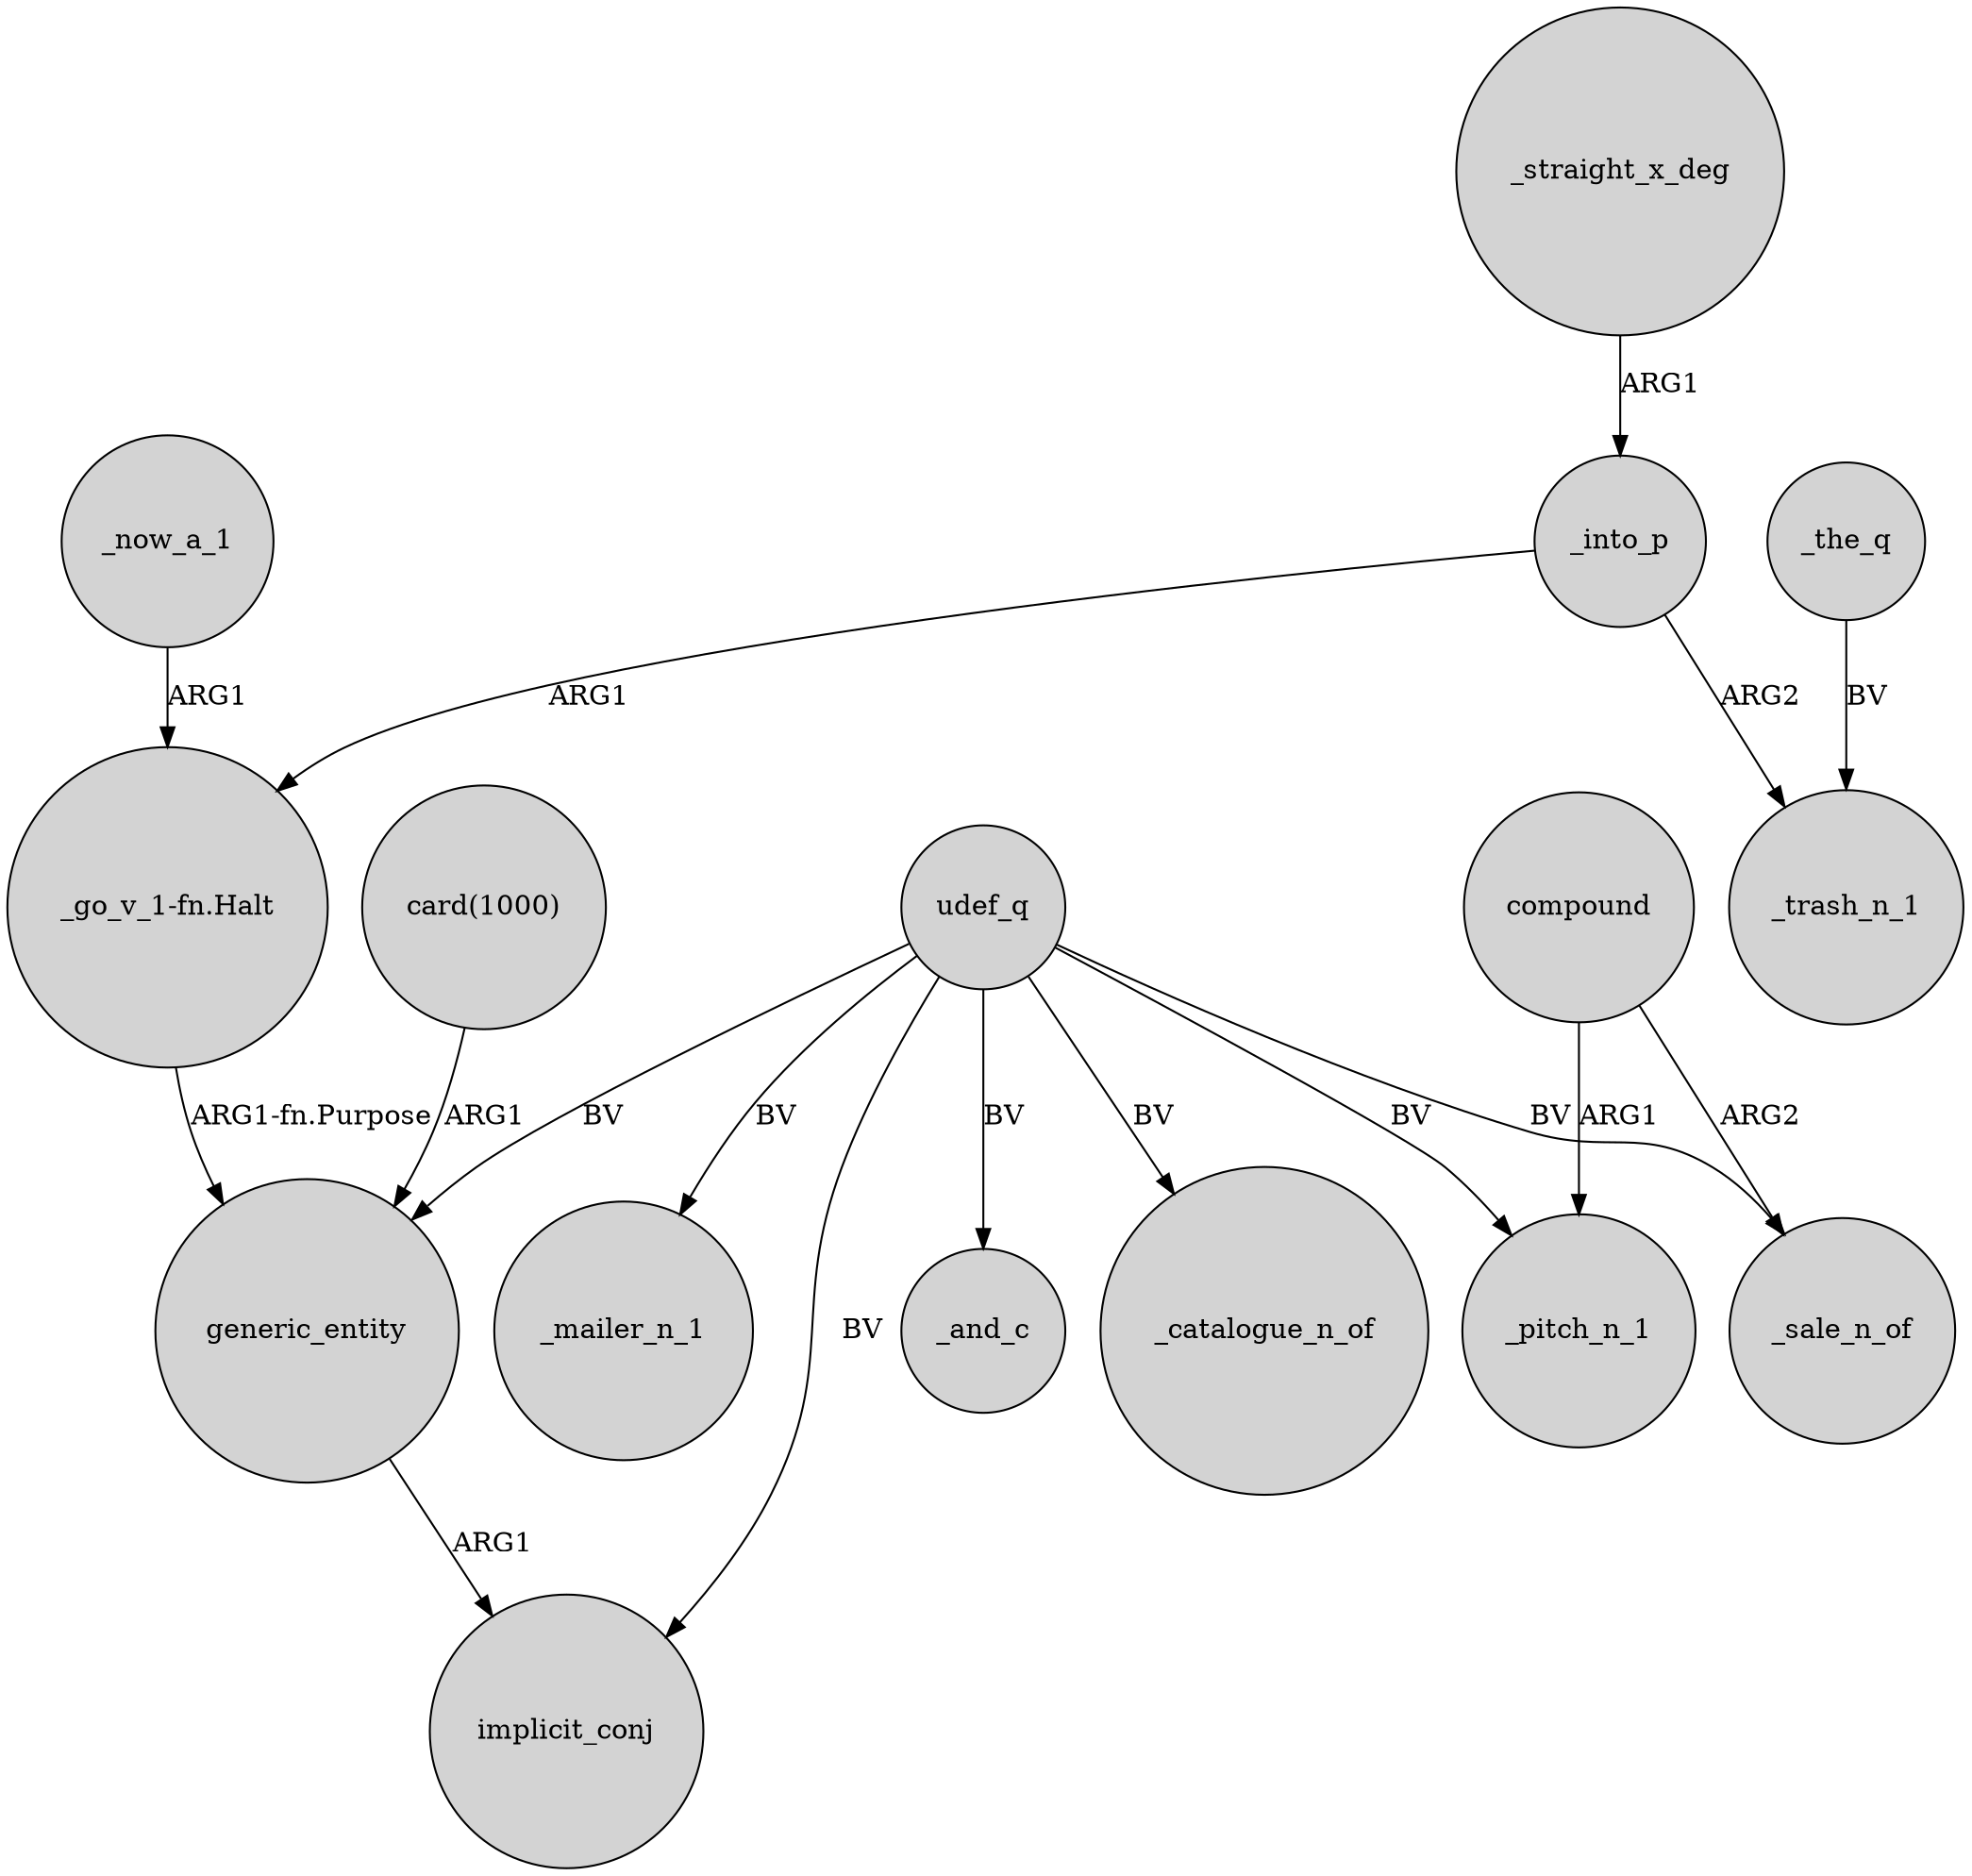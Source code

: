 digraph {
	node [shape=circle style=filled]
	_now_a_1 -> "_go_v_1-fn.Halt" [label=ARG1]
	udef_q -> _sale_n_of [label=BV]
	"card(1000)" -> generic_entity [label=ARG1]
	_straight_x_deg -> _into_p [label=ARG1]
	udef_q -> _and_c [label=BV]
	_into_p -> _trash_n_1 [label=ARG2]
	udef_q -> _catalogue_n_of [label=BV]
	udef_q -> _pitch_n_1 [label=BV]
	_into_p -> "_go_v_1-fn.Halt" [label=ARG1]
	udef_q -> generic_entity [label=BV]
	generic_entity -> implicit_conj [label=ARG1]
	udef_q -> implicit_conj [label=BV]
	_the_q -> _trash_n_1 [label=BV]
	compound -> _pitch_n_1 [label=ARG1]
	"_go_v_1-fn.Halt" -> generic_entity [label="ARG1-fn.Purpose"]
	udef_q -> _mailer_n_1 [label=BV]
	compound -> _sale_n_of [label=ARG2]
}
